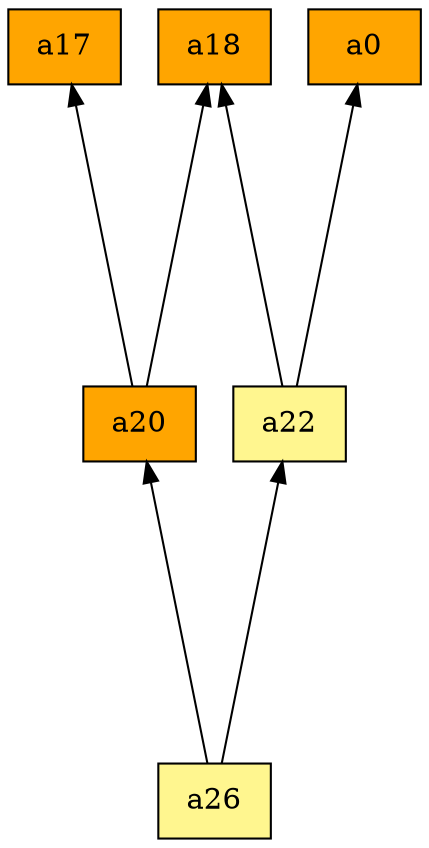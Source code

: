 digraph G {
rankdir=BT;ranksep="2.0";
"a26" [shape=record,fillcolor=khaki1,style=filled,label="{a26}"];
"a18" [shape=record,fillcolor=orange,style=filled,label="{a18}"];
"a0" [shape=record,fillcolor=orange,style=filled,label="{a0}"];
"a20" [shape=record,fillcolor=orange,style=filled,label="{a20}"];
"a17" [shape=record,fillcolor=orange,style=filled,label="{a17}"];
"a22" [shape=record,fillcolor=khaki1,style=filled,label="{a22}"];
"a26" -> "a20"
"a26" -> "a22"
"a20" -> "a18"
"a20" -> "a17"
"a22" -> "a0"
"a22" -> "a18"
}